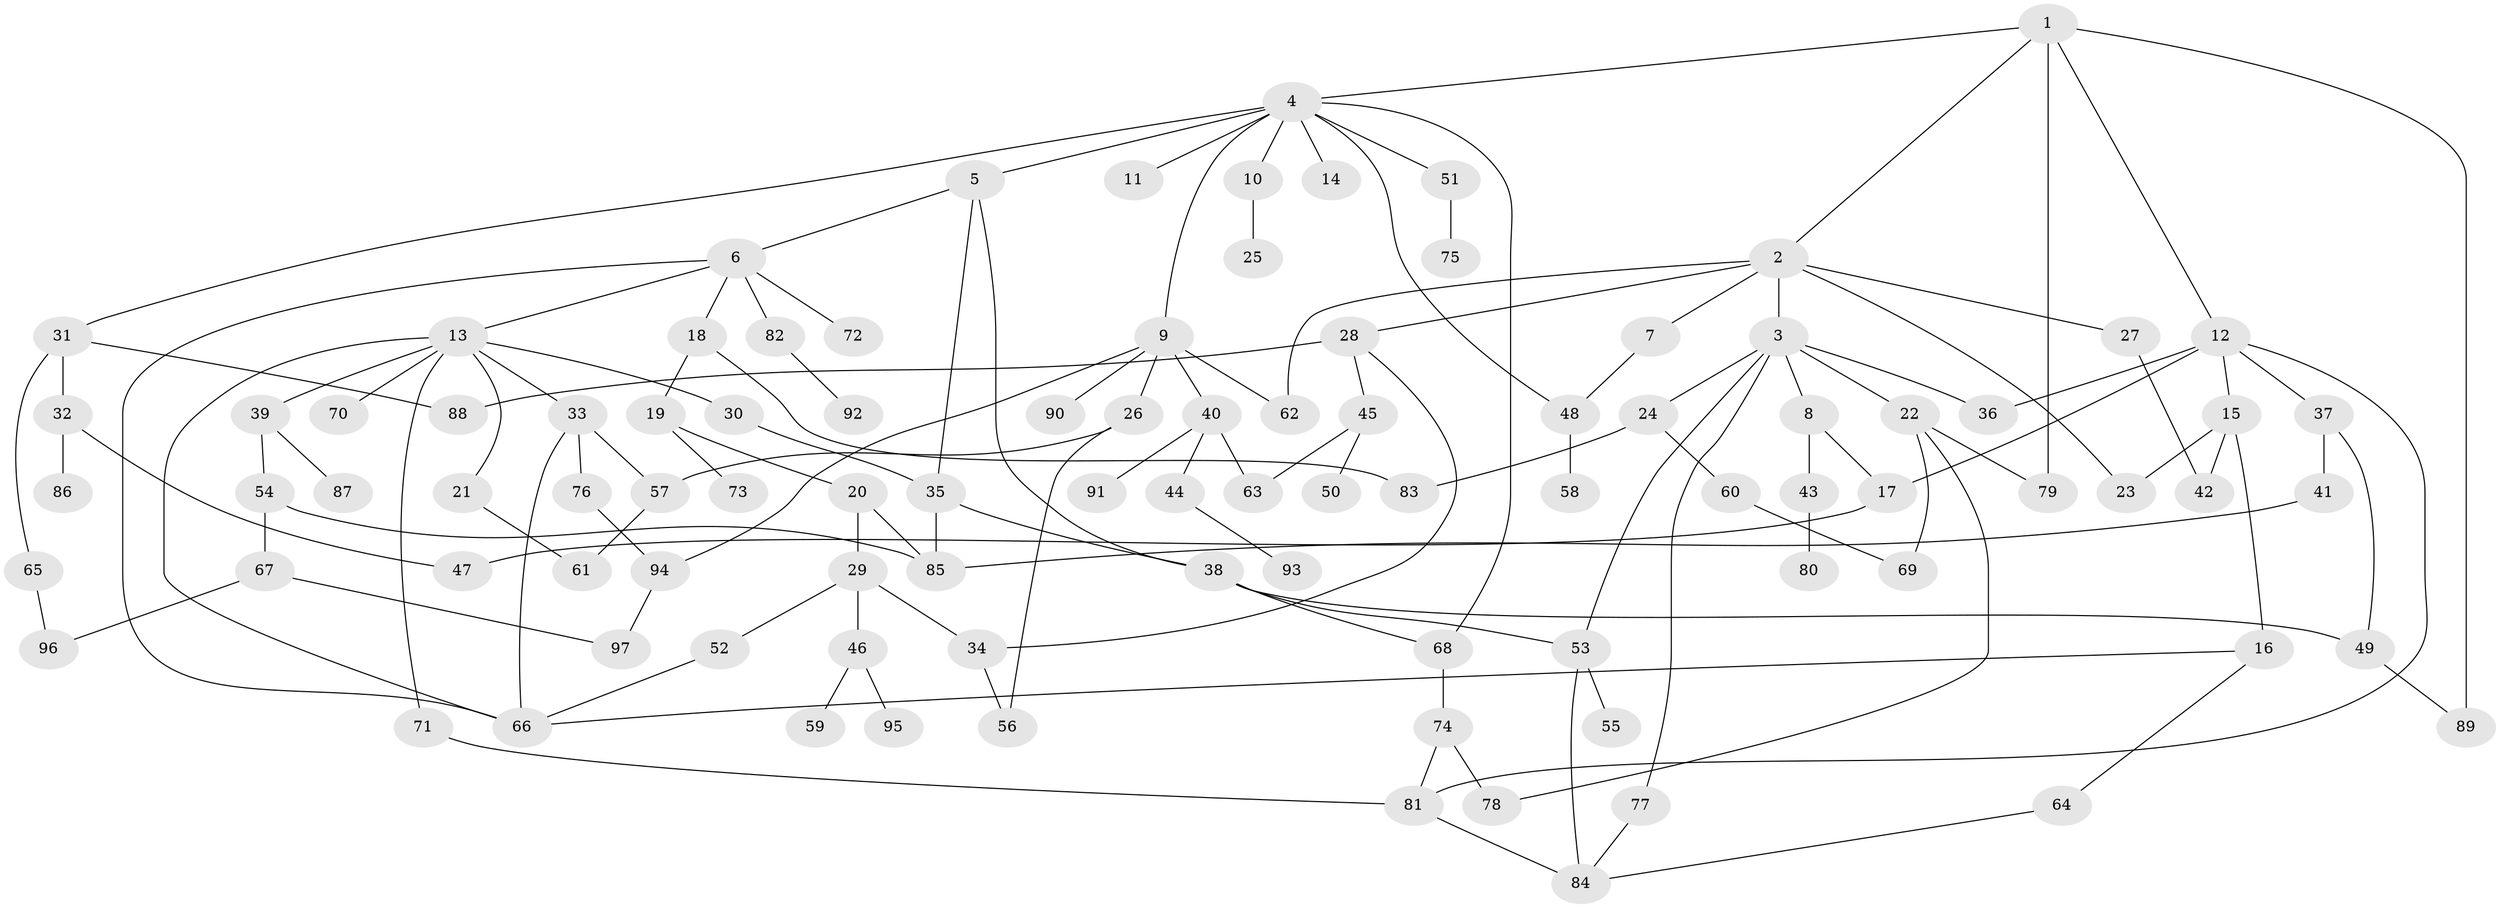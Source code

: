 // Generated by graph-tools (version 1.1) at 2025/49/03/09/25 03:49:17]
// undirected, 97 vertices, 134 edges
graph export_dot {
graph [start="1"]
  node [color=gray90,style=filled];
  1;
  2;
  3;
  4;
  5;
  6;
  7;
  8;
  9;
  10;
  11;
  12;
  13;
  14;
  15;
  16;
  17;
  18;
  19;
  20;
  21;
  22;
  23;
  24;
  25;
  26;
  27;
  28;
  29;
  30;
  31;
  32;
  33;
  34;
  35;
  36;
  37;
  38;
  39;
  40;
  41;
  42;
  43;
  44;
  45;
  46;
  47;
  48;
  49;
  50;
  51;
  52;
  53;
  54;
  55;
  56;
  57;
  58;
  59;
  60;
  61;
  62;
  63;
  64;
  65;
  66;
  67;
  68;
  69;
  70;
  71;
  72;
  73;
  74;
  75;
  76;
  77;
  78;
  79;
  80;
  81;
  82;
  83;
  84;
  85;
  86;
  87;
  88;
  89;
  90;
  91;
  92;
  93;
  94;
  95;
  96;
  97;
  1 -- 2;
  1 -- 4;
  1 -- 12;
  1 -- 79;
  1 -- 89;
  2 -- 3;
  2 -- 7;
  2 -- 27;
  2 -- 28;
  2 -- 62;
  2 -- 23;
  3 -- 8;
  3 -- 22;
  3 -- 24;
  3 -- 77;
  3 -- 36;
  3 -- 53;
  4 -- 5;
  4 -- 9;
  4 -- 10;
  4 -- 11;
  4 -- 14;
  4 -- 31;
  4 -- 51;
  4 -- 68;
  4 -- 48;
  5 -- 6;
  5 -- 35;
  5 -- 38;
  6 -- 13;
  6 -- 18;
  6 -- 72;
  6 -- 82;
  6 -- 66;
  7 -- 48;
  8 -- 43;
  8 -- 17;
  9 -- 26;
  9 -- 40;
  9 -- 90;
  9 -- 94;
  9 -- 62;
  10 -- 25;
  12 -- 15;
  12 -- 17;
  12 -- 36;
  12 -- 37;
  12 -- 81;
  13 -- 21;
  13 -- 30;
  13 -- 33;
  13 -- 39;
  13 -- 70;
  13 -- 71;
  13 -- 66;
  15 -- 16;
  15 -- 23;
  15 -- 42;
  16 -- 64;
  16 -- 66;
  17 -- 47;
  18 -- 19;
  18 -- 83;
  19 -- 20;
  19 -- 73;
  20 -- 29;
  20 -- 85;
  21 -- 61;
  22 -- 69;
  22 -- 79;
  22 -- 78;
  24 -- 60;
  24 -- 83;
  26 -- 56;
  26 -- 57;
  27 -- 42;
  28 -- 34;
  28 -- 45;
  28 -- 88;
  29 -- 46;
  29 -- 52;
  29 -- 34;
  30 -- 35;
  31 -- 32;
  31 -- 65;
  31 -- 88;
  32 -- 86;
  32 -- 47;
  33 -- 57;
  33 -- 66;
  33 -- 76;
  34 -- 56;
  35 -- 85;
  35 -- 38;
  37 -- 41;
  37 -- 49;
  38 -- 53;
  38 -- 49;
  38 -- 68;
  39 -- 54;
  39 -- 87;
  40 -- 44;
  40 -- 91;
  40 -- 63;
  41 -- 85;
  43 -- 80;
  44 -- 93;
  45 -- 50;
  45 -- 63;
  46 -- 59;
  46 -- 95;
  48 -- 58;
  49 -- 89;
  51 -- 75;
  52 -- 66;
  53 -- 55;
  53 -- 84;
  54 -- 67;
  54 -- 85;
  57 -- 61;
  60 -- 69;
  64 -- 84;
  65 -- 96;
  67 -- 96;
  67 -- 97;
  68 -- 74;
  71 -- 81;
  74 -- 78;
  74 -- 81;
  76 -- 94;
  77 -- 84;
  81 -- 84;
  82 -- 92;
  94 -- 97;
}

